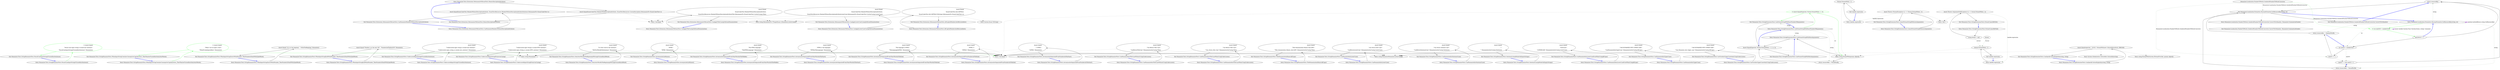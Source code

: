 digraph  {
n0 [cluster="Humanizer.Tests.Extensions.DehumanizeToEnumTests.HonorsDescriptionAttribute()", label="Entry Humanizer.Tests.Extensions.DehumanizeToEnumTests.HonorsDescriptionAttribute()", span="7-7"];
n1 [cluster="Humanizer.Tests.Extensions.DehumanizeToEnumTests.HonorsDescriptionAttribute()", label="Assert.Equal(EnumUnderTest.MemberWithDescriptionAttribute, EnumTestsResources.CustomDescription.DehumanizeTo<EnumUnderTest>())", span="9-9"];
n2 [cluster="Humanizer.Tests.Extensions.DehumanizeToEnumTests.HonorsDescriptionAttribute()", label="Exit Humanizer.Tests.Extensions.DehumanizeToEnumTests.HonorsDescriptionAttribute()", span="7-7"];
n3 [cluster="string.DehumanizeTo<TTargetEnum>(Humanizer.LetterCasing?)", label="Entry string.DehumanizeTo<TTargetEnum>(Humanizer.LetterCasing?)", span="6-6"];
n4 [cluster="Unk.Equal", label="Entry Unk.Equal", span=""];
n5 [cluster="Humanizer.Tests.Extensions.DehumanizeToEnumTests.CanHumanizeMembersWithoutDescriptionAttribute()", label="Entry Humanizer.Tests.Extensions.DehumanizeToEnumTests.CanHumanizeMembersWithoutDescriptionAttribute()", span="13-13"];
n6 [cluster="Humanizer.Tests.Extensions.DehumanizeToEnumTests.CanHumanizeMembersWithoutDescriptionAttribute()", label="Assert.Equal(EnumUnderTest.MemberWithoutDescriptionAttribute, EnumTestsResources.MemberWithoutDescriptionAttributeSentence.DehumanizeTo<EnumUnderTest>())", span="15-15"];
n7 [cluster="Humanizer.Tests.Extensions.DehumanizeToEnumTests.CanHumanizeMembersWithoutDescriptionAttribute()", label="Exit Humanizer.Tests.Extensions.DehumanizeToEnumTests.CanHumanizeMembersWithoutDescriptionAttribute()", span="13-13"];
n8 [cluster="Humanizer.Tests.Extensions.DehumanizeToEnumTests.CanApplyTitleCasingOnEnumHumanization()", label="Entry Humanizer.Tests.Extensions.DehumanizeToEnumTests.CanApplyTitleCasingOnEnumHumanization()", span="19-19"];
n9 [cluster="Humanizer.Tests.Extensions.DehumanizeToEnumTests.CanApplyTitleCasingOnEnumHumanization()", label="Assert.Equal(\r\n                EnumUnderTest.MemberWithoutDescriptionAttribute,\r\n                EnumTestsResources.MemberWithoutDescriptionAttributeTitle.DehumanizeTo<EnumUnderTest>(LetterCasing.Title))", span="21-23"];
n10 [cluster="Humanizer.Tests.Extensions.DehumanizeToEnumTests.CanApplyTitleCasingOnEnumHumanization()", label="Exit Humanizer.Tests.Extensions.DehumanizeToEnumTests.CanApplyTitleCasingOnEnumHumanization()", span="19-19"];
n11 [cluster="Humanizer.Tests.Extensions.DehumanizeToEnumTests.CanApplyLowerCaseCasingOnEnumHumanization()", label="Entry Humanizer.Tests.Extensions.DehumanizeToEnumTests.CanApplyLowerCaseCasingOnEnumHumanization()", span="27-27"];
n12 [cluster="Humanizer.Tests.Extensions.DehumanizeToEnumTests.CanApplyLowerCaseCasingOnEnumHumanization()", label="Assert.Equal(\r\n                EnumUnderTest.MemberWithoutDescriptionAttribute,\r\n                EnumTestsResources.MemberWithoutDescriptionAttributeLowerCase.DehumanizeTo<EnumUnderTest>(LetterCasing.LowerCase))", span="29-31"];
n13 [cluster="Humanizer.Tests.Extensions.DehumanizeToEnumTests.CanApplyLowerCaseCasingOnEnumHumanization()", label="Exit Humanizer.Tests.Extensions.DehumanizeToEnumTests.CanApplyLowerCaseCasingOnEnumHumanization()", span="27-27"];
n14 [cluster="Humanizer.Tests.Extensions.DehumanizeToEnumTests.AllCapitalMembersAreReturnedAsIs()", label="Entry Humanizer.Tests.Extensions.DehumanizeToEnumTests.AllCapitalMembersAreReturnedAsIs()", span="35-35"];
n15 [cluster="Humanizer.Tests.Extensions.DehumanizeToEnumTests.AllCapitalMembersAreReturnedAsIs()", label="Assert.Equal(\r\n                EnumUnderTest.ALLCAPITALS,\r\n                EnumUnderTest.ALLCAPITALS.ToString().DehumanizeTo<EnumUnderTest>())", span="37-39"];
n16 [cluster="Humanizer.Tests.Extensions.DehumanizeToEnumTests.AllCapitalMembersAreReturnedAsIs()", label="Exit Humanizer.Tests.Extensions.DehumanizeToEnumTests.AllCapitalMembersAreReturnedAsIs()", span="35-35"];
n17 [cluster="System.Enum.ToString()", label="Entry System.Enum.ToString()", span="0-0"];
d1 [cluster="Humanizer.Tests.StringHumanizeTests.PascalCaseInputStringIsTurnedIntoSentence()", color=green, community=0, label="0: Assert.Equal(\r\n                ''Pascal case input string is turned into sentence'',\r\n                ''PascalCaseInputStringIsTurnedIntoSentence''.Humanize())", span="9-11"];
d0 [cluster="Humanizer.Tests.StringHumanizeTests.PascalCaseInputStringIsTurnedIntoSentence()", label="Entry Humanizer.Tests.StringHumanizeTests.PascalCaseInputStringIsTurnedIntoSentence()", span="7-7"];
d2 [cluster="Humanizer.Tests.StringHumanizeTests.PascalCaseInputStringIsTurnedIntoSentence()", label="Exit Humanizer.Tests.StringHumanizeTests.PascalCaseInputStringIsTurnedIntoSentence()", span="7-7"];
d3 [cluster="string.Humanize()", label="Entry string.Humanize()", span="42-42"];
d4 [cluster="Unk.Equal", label="Entry Unk.Equal", span=""];
d6 [cluster="Humanizer.Tests.StringHumanizeTests.WhenInputStringContainsConsequtiveCaptialLetters_ThenTheyAreTurnedIntoOneLetterWords()", color=green, community=0, label="0: Assert.Equal(\r\n                ''When I use an input a here'',\r\n                ''WhenIUseAnInputAHere''.Humanize())", span="17-19"];
d5 [cluster="Humanizer.Tests.StringHumanizeTests.WhenInputStringContainsConsequtiveCaptialLetters_ThenTheyAreTurnedIntoOneLetterWords()", label="Entry Humanizer.Tests.StringHumanizeTests.WhenInputStringContainsConsequtiveCaptialLetters_ThenTheyAreTurnedIntoOneLetterWords()", span="15-15"];
d7 [cluster="Humanizer.Tests.StringHumanizeTests.WhenInputStringContainsConsequtiveCaptialLetters_ThenTheyAreTurnedIntoOneLetterWords()", label="Exit Humanizer.Tests.StringHumanizeTests.WhenInputStringContainsConsequtiveCaptialLetters_ThenTheyAreTurnedIntoOneLetterWords()", span="15-15"];
d9 [cluster="Humanizer.Tests.StringHumanizeTests.WhenInputStringStartsWithANumber_ThenNumberIsDealtWithLikeAWord()", label="Assert.Equal(''10 is in the begining'', ''10IsInTheBegining''.Humanize())", span="25-25"];
d12 [cluster="Humanizer.Tests.StringHumanizeTests.WhenInputStringEndWithANumber_ThenNumberIsDealtWithLikeAWord()", label="Assert.Equal(''Number is at the end 100'', ''NumberIsAtTheEnd100''.Humanize())", span="31-31"];
d15 [cluster="Humanizer.Tests.StringHumanizeTests.UnderscoredInputStringIsTurnedIntoSentence()", label="Assert.Equal(\r\n                ''Underscored input string is turned into sentence'',\r\n                ''Underscored_input_string_is_turned_into_sentence''.Humanize())", span="37-39"];
d18 [cluster="Humanizer.Tests.StringHumanizeTests.UnderscoredInputStringPreservesCasing()", label="Assert.Equal(\r\n                ''Underscored input String is turned INTO sentence'',\r\n                ''Underscored_input_String_is_turned_INTO_sentence''.Humanize())", span="45-47"];
d21 [cluster="Humanizer.Tests.StringHumanizeTests.OneLetterWordInTheBeginningOfStringIsTurnedIntoAWord()", label="Assert.Equal(\r\n                ''X is first word in the sentence'',\r\n                ''XIsFirstWordInTheSentence''.Humanize())", span="53-55"];
d24 [cluster="Humanizer.Tests.StringHumanizeTests.AcronymsAreLeftIntact()", label="Assert.Equal(\r\n                ''HTML'',\r\n                ''HTML''.Humanize())", span="61-63"];
d27 [cluster="Humanizer.Tests.StringHumanizeTests.AcronymsAreSeparatedFromOtherWordsInTheMiddle()", label="Assert.Equal(\r\n                ''The HTML language'',\r\n                ''TheHTMLLanguage''.Humanize())", span="69-71"];
d30 [cluster="Humanizer.Tests.StringHumanizeTests.AcronymsAreSeparatedFromOtherWordsInTheStart()", label="Assert.Equal(\r\n                ''HTML is the language'',\r\n                ''HTMLIsTheLanguage''.Humanize())", span="77-79"];
d33 [cluster="Humanizer.Tests.StringHumanizeTests.AcronymsAreSeparatedFromOtherWordsInTheEnd()", label="Assert.Equal(\r\n                ''The language is HTML'',\r\n                ''TheLanguageIsHTML''.Humanize())", span="85-87"];
d36 [cluster="Humanizer.Tests.StringHumanizeTests.AcronymsAreSeparatedFromNumbersInTheEnd()", label="Assert.Equal(\r\n                ''HTML 5'',\r\n                ''HTML5''.Humanize())", span="93-95"];
d39 [cluster="Humanizer.Tests.StringHumanizeTests.AcronymsAreSeparatedFromNumbersInTheStart()", label="Assert.Equal(\r\n                ''1 HTML'',\r\n                ''1HTML''.Humanize())", span="101-103"];
d42 [cluster="Humanizer.Tests.StringHumanizeTests.CanHumanizeIntoTitleCaseWithoutUsingUnderscores()", label="Assert.Equal(\r\n                ''Can Return Title Case'',\r\n                ''CanReturnTitleCase''.Humanize(LetterCasing.Title))", span="109-111"];
d46 [cluster="Humanizer.Tests.StringHumanizeTests.CanHumanizeIntoTitleCaseWhenUsingUnderscores()", label="Assert.Equal(\r\n                ''Can Return Title Case'',\r\n                ''Can_return_title_Case''.Humanize(LetterCasing.Title))", span="117-119"];
d49 [cluster="Humanizer.Tests.StringHumanizeTests.TitleHumanizationHonorsAllCaps()", label="Assert.Equal(\r\n                ''Title Humanization Honors ALLCAPS'',\r\n                ''Title_humanization_Honors_ALLCAPS''.Humanize(LetterCasing.Title))", span="125-127"];
d52 [cluster="Humanizer.Tests.StringHumanizeTests.CanHumanizeIntoLowerCase()", label="Assert.Equal(\r\n                ''can return lower case'',\r\n                ''CanReturnLowerCase''.Humanize(LetterCasing.LowerCase))", span="133-135"];
d55 [cluster="Humanizer.Tests.StringHumanizeTests.CanHumanizeIntoSentenceCase()", label="Assert.Equal(\r\n                ''Can return sentence case'',\r\n                ''CanReturnSentenceCase''.Humanize(LetterCasing.Sentence))", span="141-143"];
d58 [cluster="Humanizer.Tests.StringHumanizeTests.SentenceCasingWorksOnEmptyStrings()", label="Assert.Equal(\r\n                '''',\r\n                ''''.Humanize(LetterCasing.Sentence))", span="149-151"];
d61 [cluster="Humanizer.Tests.StringHumanizeTests.CanHumanizeIntoLowerCaseEvenWhenUsingAllCaps()", label="Assert.Equal(\r\n                ''lowercase'',\r\n                ''LOWERCASE''.Humanize(LetterCasing.LowerCase))", span="157-159"];
d64 [cluster="Humanizer.Tests.StringHumanizeTests.CanHumanizeIntoUpperCase()", label="Assert.Equal(\r\n                ''CAN HUMANIZE INTO UPPER CASE'',\r\n                ''CanHumanizeIntoUpperCase''.Humanize(LetterCasing.AllCaps))", span="165-167"];
d67 [cluster="Humanizer.Tests.StringHumanizeTests.CanTurnIntoUpperCasewhenUsingUnderscores()", label="Assert.Equal(\r\n                ''CAN HUMANIZE INTO UPPER CASE'',\r\n                ''Can_Humanize_into_Upper_case''.Humanize(LetterCasing.AllCaps))", span="173-175"];
d8 [cluster="Humanizer.Tests.StringHumanizeTests.WhenInputStringStartsWithANumber_ThenNumberIsDealtWithLikeAWord()", label="Entry Humanizer.Tests.StringHumanizeTests.WhenInputStringStartsWithANumber_ThenNumberIsDealtWithLikeAWord()", span="23-23"];
d10 [cluster="Humanizer.Tests.StringHumanizeTests.WhenInputStringStartsWithANumber_ThenNumberIsDealtWithLikeAWord()", label="Exit Humanizer.Tests.StringHumanizeTests.WhenInputStringStartsWithANumber_ThenNumberIsDealtWithLikeAWord()", span="23-23"];
d11 [cluster="Humanizer.Tests.StringHumanizeTests.WhenInputStringEndWithANumber_ThenNumberIsDealtWithLikeAWord()", label="Entry Humanizer.Tests.StringHumanizeTests.WhenInputStringEndWithANumber_ThenNumberIsDealtWithLikeAWord()", span="29-29"];
d13 [cluster="Humanizer.Tests.StringHumanizeTests.WhenInputStringEndWithANumber_ThenNumberIsDealtWithLikeAWord()", label="Exit Humanizer.Tests.StringHumanizeTests.WhenInputStringEndWithANumber_ThenNumberIsDealtWithLikeAWord()", span="29-29"];
d14 [cluster="Humanizer.Tests.StringHumanizeTests.UnderscoredInputStringIsTurnedIntoSentence()", label="Entry Humanizer.Tests.StringHumanizeTests.UnderscoredInputStringIsTurnedIntoSentence()", span="35-35"];
d16 [cluster="Humanizer.Tests.StringHumanizeTests.UnderscoredInputStringIsTurnedIntoSentence()", label="Exit Humanizer.Tests.StringHumanizeTests.UnderscoredInputStringIsTurnedIntoSentence()", span="35-35"];
d17 [cluster="Humanizer.Tests.StringHumanizeTests.UnderscoredInputStringPreservesCasing()", label="Entry Humanizer.Tests.StringHumanizeTests.UnderscoredInputStringPreservesCasing()", span="43-43"];
d19 [cluster="Humanizer.Tests.StringHumanizeTests.UnderscoredInputStringPreservesCasing()", label="Exit Humanizer.Tests.StringHumanizeTests.UnderscoredInputStringPreservesCasing()", span="43-43"];
d20 [cluster="Humanizer.Tests.StringHumanizeTests.OneLetterWordInTheBeginningOfStringIsTurnedIntoAWord()", label="Entry Humanizer.Tests.StringHumanizeTests.OneLetterWordInTheBeginningOfStringIsTurnedIntoAWord()", span="51-51"];
d22 [cluster="Humanizer.Tests.StringHumanizeTests.OneLetterWordInTheBeginningOfStringIsTurnedIntoAWord()", label="Exit Humanizer.Tests.StringHumanizeTests.OneLetterWordInTheBeginningOfStringIsTurnedIntoAWord()", span="51-51"];
d23 [cluster="Humanizer.Tests.StringHumanizeTests.AcronymsAreLeftIntact()", label="Entry Humanizer.Tests.StringHumanizeTests.AcronymsAreLeftIntact()", span="59-59"];
d25 [cluster="Humanizer.Tests.StringHumanizeTests.AcronymsAreLeftIntact()", label="Exit Humanizer.Tests.StringHumanizeTests.AcronymsAreLeftIntact()", span="59-59"];
d26 [cluster="Humanizer.Tests.StringHumanizeTests.AcronymsAreSeparatedFromOtherWordsInTheMiddle()", label="Entry Humanizer.Tests.StringHumanizeTests.AcronymsAreSeparatedFromOtherWordsInTheMiddle()", span="67-67"];
d28 [cluster="Humanizer.Tests.StringHumanizeTests.AcronymsAreSeparatedFromOtherWordsInTheMiddle()", label="Exit Humanizer.Tests.StringHumanizeTests.AcronymsAreSeparatedFromOtherWordsInTheMiddle()", span="67-67"];
d29 [cluster="Humanizer.Tests.StringHumanizeTests.AcronymsAreSeparatedFromOtherWordsInTheStart()", label="Entry Humanizer.Tests.StringHumanizeTests.AcronymsAreSeparatedFromOtherWordsInTheStart()", span="75-75"];
d31 [cluster="Humanizer.Tests.StringHumanizeTests.AcronymsAreSeparatedFromOtherWordsInTheStart()", label="Exit Humanizer.Tests.StringHumanizeTests.AcronymsAreSeparatedFromOtherWordsInTheStart()", span="75-75"];
d32 [cluster="Humanizer.Tests.StringHumanizeTests.AcronymsAreSeparatedFromOtherWordsInTheEnd()", label="Entry Humanizer.Tests.StringHumanizeTests.AcronymsAreSeparatedFromOtherWordsInTheEnd()", span="83-83"];
d34 [cluster="Humanizer.Tests.StringHumanizeTests.AcronymsAreSeparatedFromOtherWordsInTheEnd()", label="Exit Humanizer.Tests.StringHumanizeTests.AcronymsAreSeparatedFromOtherWordsInTheEnd()", span="83-83"];
d35 [cluster="Humanizer.Tests.StringHumanizeTests.AcronymsAreSeparatedFromNumbersInTheEnd()", label="Entry Humanizer.Tests.StringHumanizeTests.AcronymsAreSeparatedFromNumbersInTheEnd()", span="91-91"];
d37 [cluster="Humanizer.Tests.StringHumanizeTests.AcronymsAreSeparatedFromNumbersInTheEnd()", label="Exit Humanizer.Tests.StringHumanizeTests.AcronymsAreSeparatedFromNumbersInTheEnd()", span="91-91"];
d38 [cluster="Humanizer.Tests.StringHumanizeTests.AcronymsAreSeparatedFromNumbersInTheStart()", label="Entry Humanizer.Tests.StringHumanizeTests.AcronymsAreSeparatedFromNumbersInTheStart()", span="99-99"];
d40 [cluster="Humanizer.Tests.StringHumanizeTests.AcronymsAreSeparatedFromNumbersInTheStart()", label="Exit Humanizer.Tests.StringHumanizeTests.AcronymsAreSeparatedFromNumbersInTheStart()", span="99-99"];
d41 [cluster="Humanizer.Tests.StringHumanizeTests.CanHumanizeIntoTitleCaseWithoutUsingUnderscores()", label="Entry Humanizer.Tests.StringHumanizeTests.CanHumanizeIntoTitleCaseWithoutUsingUnderscores()", span="107-107"];
d43 [cluster="Humanizer.Tests.StringHumanizeTests.CanHumanizeIntoTitleCaseWithoutUsingUnderscores()", label="Exit Humanizer.Tests.StringHumanizeTests.CanHumanizeIntoTitleCaseWithoutUsingUnderscores()", span="107-107"];
d44 [cluster="string.Humanize(Humanizer.LetterCasing)", label="Entry string.Humanize(Humanizer.LetterCasing)", span="60-60"];
d45 [cluster="Humanizer.Tests.StringHumanizeTests.CanHumanizeIntoTitleCaseWhenUsingUnderscores()", label="Entry Humanizer.Tests.StringHumanizeTests.CanHumanizeIntoTitleCaseWhenUsingUnderscores()", span="115-115"];
d47 [cluster="Humanizer.Tests.StringHumanizeTests.CanHumanizeIntoTitleCaseWhenUsingUnderscores()", label="Exit Humanizer.Tests.StringHumanizeTests.CanHumanizeIntoTitleCaseWhenUsingUnderscores()", span="115-115"];
d48 [cluster="Humanizer.Tests.StringHumanizeTests.TitleHumanizationHonorsAllCaps()", label="Entry Humanizer.Tests.StringHumanizeTests.TitleHumanizationHonorsAllCaps()", span="123-123"];
d50 [cluster="Humanizer.Tests.StringHumanizeTests.TitleHumanizationHonorsAllCaps()", label="Exit Humanizer.Tests.StringHumanizeTests.TitleHumanizationHonorsAllCaps()", span="123-123"];
d51 [cluster="Humanizer.Tests.StringHumanizeTests.CanHumanizeIntoLowerCase()", label="Entry Humanizer.Tests.StringHumanizeTests.CanHumanizeIntoLowerCase()", span="131-131"];
d53 [cluster="Humanizer.Tests.StringHumanizeTests.CanHumanizeIntoLowerCase()", label="Exit Humanizer.Tests.StringHumanizeTests.CanHumanizeIntoLowerCase()", span="131-131"];
d54 [cluster="Humanizer.Tests.StringHumanizeTests.CanHumanizeIntoSentenceCase()", label="Entry Humanizer.Tests.StringHumanizeTests.CanHumanizeIntoSentenceCase()", span="139-139"];
d56 [cluster="Humanizer.Tests.StringHumanizeTests.CanHumanizeIntoSentenceCase()", label="Exit Humanizer.Tests.StringHumanizeTests.CanHumanizeIntoSentenceCase()", span="139-139"];
d57 [cluster="Humanizer.Tests.StringHumanizeTests.SentenceCasingWorksOnEmptyStrings()", label="Entry Humanizer.Tests.StringHumanizeTests.SentenceCasingWorksOnEmptyStrings()", span="147-147"];
d59 [cluster="Humanizer.Tests.StringHumanizeTests.SentenceCasingWorksOnEmptyStrings()", label="Exit Humanizer.Tests.StringHumanizeTests.SentenceCasingWorksOnEmptyStrings()", span="147-147"];
d60 [cluster="Humanizer.Tests.StringHumanizeTests.CanHumanizeIntoLowerCaseEvenWhenUsingAllCaps()", label="Entry Humanizer.Tests.StringHumanizeTests.CanHumanizeIntoLowerCaseEvenWhenUsingAllCaps()", span="155-155"];
d62 [cluster="Humanizer.Tests.StringHumanizeTests.CanHumanizeIntoLowerCaseEvenWhenUsingAllCaps()", label="Exit Humanizer.Tests.StringHumanizeTests.CanHumanizeIntoLowerCaseEvenWhenUsingAllCaps()", span="155-155"];
d63 [cluster="Humanizer.Tests.StringHumanizeTests.CanHumanizeIntoUpperCase()", label="Entry Humanizer.Tests.StringHumanizeTests.CanHumanizeIntoUpperCase()", span="163-163"];
d65 [cluster="Humanizer.Tests.StringHumanizeTests.CanHumanizeIntoUpperCase()", label="Exit Humanizer.Tests.StringHumanizeTests.CanHumanizeIntoUpperCase()", span="163-163"];
d66 [cluster="Humanizer.Tests.StringHumanizeTests.CanTurnIntoUpperCasewhenUsingUnderscores()", label="Entry Humanizer.Tests.StringHumanizeTests.CanTurnIntoUpperCasewhenUsingUnderscores()", span="171-171"];
d68 [cluster="Humanizer.Tests.StringHumanizeTests.CanTurnIntoUpperCasewhenUsingUnderscores()", label="Exit Humanizer.Tests.StringHumanizeTests.CanTurnIntoUpperCasewhenUsingUnderscores()", span="171-171"];
m0_8 [cluster="Humanizer.Localisation.Formatters.RussianFormatter.GetResourceKey(string, int)", file="EnumDehumanizeExtensions.cs", label="return resourceKey;", span="21-21"];
m0_9 [cluster="Humanizer.Localisation.Formatters.RussianFormatter.GetResourceKey(string, int)", file="EnumDehumanizeExtensions.cs", label="Exit Humanizer.Localisation.Formatters.RussianFormatter.GetResourceKey(string, int)", span="7-7"];
m0_10 [cluster="Humanizer.Localisation.NumberToWords.GenderedNumberToWordsConverter.ConvertToOrdinal(int)", file="EnumDehumanizeExtensions.cs", label="Exit Humanizer.Localisation.NumberToWords.GenderedNumberToWordsConverter.ConvertToOrdinal(int)", span="34-34"];
m0_0 [cluster="Humanizer.Localisation.Formatters.RussianFormatter.GetResourceKey(string, int)", file="EnumDehumanizeExtensions.cs", label="Entry Humanizer.Localisation.Formatters.RussianFormatter.GetResourceKey(string, int)", span="7-7"];
m0_1 [cluster="Humanizer.Localisation.Formatters.RussianFormatter.GetResourceKey(string, int)", color=green, community=0, file="EnumDehumanizeExtensions.cs", label="0: var mod100 = number%100", span="9-9"];
m0_2 [cluster="Humanizer.Localisation.Formatters.RussianFormatter.GetResourceKey(string, int)", file="EnumDehumanizeExtensions.cs", label="mod100/10 != 1", span="10-10"];
m0_6 [cluster="Humanizer.Localisation.Formatters.RussianFormatter.GetResourceKey(string, int)", file="EnumDehumanizeExtensions.cs", label="mod10 > 1 && mod10 < 5", span="17-17"];
m0_7 [cluster="Humanizer.Localisation.Formatters.RussianFormatter.GetResourceKey(string, int)", file="EnumDehumanizeExtensions.cs", label="return resourceKey + PaucalPostfix;", span="18-18"];
m0_11 [cluster="Humanizer.Localisation.NumberToWords.GenderedNumberToWordsConverter.ConvertToOrdinal(int, Humanizer.GrammaticalGender)", file="EnumDehumanizeExtensions.cs", label="Entry Humanizer.Localisation.NumberToWords.GenderedNumberToWordsConverter.ConvertToOrdinal(int, Humanizer.GrammaticalGender)", span="45-45"];
m0_12 [cluster="Humanizer.Localisation.NumberToWords.GenderedNumberToWordsConverter.ConvertToOrdinal(int, Humanizer.GrammaticalGender)", file="EnumDehumanizeExtensions.cs", label="Exit Humanizer.Localisation.NumberToWords.GenderedNumberToWordsConverter.ConvertToOrdinal(int, Humanizer.GrammaticalGender)", span="45-45"];
m0_3 [cluster="Humanizer.Localisation.Formatters.RussianFormatter.GetResourceKey(string, int)", file="EnumDehumanizeExtensions.cs", label="var mod10 = number%10", span="12-12"];
m0_4 [cluster="Humanizer.Localisation.Formatters.RussianFormatter.GetResourceKey(string, int)", file="EnumDehumanizeExtensions.cs", label="mod10 == 1", span="14-14"];
m0_5 [cluster="Humanizer.Localisation.Formatters.RussianFormatter.GetResourceKey(string, int)", file="EnumDehumanizeExtensions.cs", label="return resourceKey + SingularPostfix;", span="15-15"];
m0_13 [file="EnumDehumanizeExtensions.cs", label="Humanizer.Localisation.NumberToWords.GenderedNumberToWordsConverter", span=""];
m1_0 [cluster="Humanizer.Tests.StringExtensionsTests.CanFormatStringWithExactNumberOfArguments()", file="StringDehumanizeExtensions.cs", label="Entry Humanizer.Tests.StringExtensionsTests.CanFormatStringWithExactNumberOfArguments()", span="13-13"];
m1_1 [cluster="Humanizer.Tests.StringExtensionsTests.CanFormatStringWithExactNumberOfArguments()", color=green, community=0, file="StringDehumanizeExtensions.cs", label="0: Assert.Equal(Expected, Format.FormatWith(1, 2, 3))", span="15-15"];
m1_2 [cluster="Humanizer.Tests.StringExtensionsTests.CanFormatStringWithExactNumberOfArguments()", file="StringDehumanizeExtensions.cs", label="Exit Humanizer.Tests.StringExtensionsTests.CanFormatStringWithExactNumberOfArguments()", span="13-13"];
m1_3 [cluster="string.FormatWith(params object[])", file="StringDehumanizeExtensions.cs", label="Entry string.FormatWith(params object[])", span="15-15"];
m1_4 [cluster="Humanizer.Localisation.Formatters.ArabicFormatter.GetResourceKey(string, int)", file="StringDehumanizeExtensions.cs", label="return resourceKey + PluralPostfix;", span="15-15"];
m1_5 [cluster="Humanizer.Tests.StringExtensionsTests.CanFormatStringWithMoreArguments()", file="StringDehumanizeExtensions.cs", label="Entry Humanizer.Tests.StringExtensionsTests.CanFormatStringWithMoreArguments()", span="19-19"];
m1_6 [cluster="Humanizer.Tests.StringExtensionsTests.CanFormatStringWithMoreArguments()", file="StringDehumanizeExtensions.cs", label="Assert.Equal(Expected, Format.FormatWith(1, 2, 3, 4, 5))", span="21-21"];
m1_11 [cluster="Unk.>", file="StringDehumanizeExtensions.cs", label="Entry Unk.>", span=""];
m1_7 [cluster="Humanizer.Tests.StringExtensionsTests.CanFormatStringWithMoreArguments()", file="StringDehumanizeExtensions.cs", label="Exit Humanizer.Tests.StringExtensionsTests.CanFormatStringWithMoreArguments()", span="19-19"];
m1_15 [cluster="Humanizer.Tests.StringExtensionsTests.FormatCannotBeNull()", file="StringDehumanizeExtensions.cs", label="Entry Humanizer.Tests.StringExtensionsTests.FormatCannotBeNull()", span="31-31"];
m1_16 [cluster="Humanizer.Tests.StringExtensionsTests.FormatCannotBeNull()", file="StringDehumanizeExtensions.cs", label="string format = null", span="33-33"];
m1_17 [cluster="Humanizer.Tests.StringExtensionsTests.FormatCannotBeNull()", file="StringDehumanizeExtensions.cs", label="Assert.Throws<ArgumentNullException>(() => format.FormatWith(1, 2))", span="34-34"];
m1_18 [cluster="Humanizer.Tests.StringExtensionsTests.FormatCannotBeNull()", file="StringDehumanizeExtensions.cs", label="Exit Humanizer.Tests.StringExtensionsTests.FormatCannotBeNull()", span="31-31"];
m1_26 [cluster="string.FormatWith(System.IFormatProvider, params object[])", file="StringDehumanizeExtensions.cs", label="Entry string.FormatWith(System.IFormatProvider, params object[])", span="27-27"];
m1_8 [cluster="Humanizer.Tests.StringExtensionsTests.CannotFormatStringWithLessArguments()", file="StringDehumanizeExtensions.cs", label="Entry Humanizer.Tests.StringExtensionsTests.CannotFormatStringWithLessArguments()", span="25-25"];
m1_9 [cluster="Humanizer.Tests.StringExtensionsTests.CannotFormatStringWithLessArguments()", file="StringDehumanizeExtensions.cs", label="Assert.Throws<FormatException>(() => Format.FormatWith(1, 2))", span="27-27"];
m1_10 [cluster="Humanizer.Tests.StringExtensionsTests.CannotFormatStringWithLessArguments()", file="StringDehumanizeExtensions.cs", label="Exit Humanizer.Tests.StringExtensionsTests.CannotFormatStringWithLessArguments()", span="25-25"];
m1_19 [cluster="lambda expression", file="StringDehumanizeExtensions.cs", label="Entry lambda expression", span="34-34"];
m1_12 [cluster="lambda expression", file="StringDehumanizeExtensions.cs", label="Entry lambda expression", span="27-27"];
m1_13 [cluster="lambda expression", file="StringDehumanizeExtensions.cs", label="Format.FormatWith(1, 2)", span="27-27"];
m1_14 [cluster="lambda expression", file="StringDehumanizeExtensions.cs", label="Exit lambda expression", span="27-27"];
m1_20 [cluster="lambda expression", file="StringDehumanizeExtensions.cs", label="format.FormatWith(1, 2)", span="34-34"];
m1_21 [cluster="lambda expression", file="StringDehumanizeExtensions.cs", label="Exit lambda expression", span="34-34"];
m1_22 [cluster="Humanizer.Tests.StringExtensionsTests.CanSpecifyCultureExplicitly(string, string)", file="StringDehumanizeExtensions.cs", label="Entry Humanizer.Tests.StringExtensionsTests.CanSpecifyCultureExplicitly(string, string)", span="40-40"];
m1_23 [cluster="Humanizer.Tests.StringExtensionsTests.CanSpecifyCultureExplicitly(string, string)", file="StringDehumanizeExtensions.cs", label="Assert.Equal(expected, ''{0:N2}''.FormatWith(new CultureInfo(culture), 6666.66))", span="42-42"];
m1_24 [cluster="Humanizer.Tests.StringExtensionsTests.CanSpecifyCultureExplicitly(string, string)", file="StringDehumanizeExtensions.cs", label="Exit Humanizer.Tests.StringExtensionsTests.CanSpecifyCultureExplicitly(string, string)", span="40-40"];
m1_25 [cluster="System.Globalization.CultureInfo.CultureInfo(string)", file="StringDehumanizeExtensions.cs", label="Entry System.Globalization.CultureInfo.CultureInfo(string)", span="0-0"];
m1_27 [file="StringDehumanizeExtensions.cs", label=format, span=""];
n0 -> n1  [key=0, style=solid];
n1 -> n2  [key=0, style=solid];
n1 -> n3  [key=2, style=dotted];
n1 -> n4  [key=2, style=dotted];
n2 -> n0  [color=blue, key=0, style=bold];
n5 -> n6  [key=0, style=solid];
n6 -> n7  [key=0, style=solid];
n6 -> n3  [key=2, style=dotted];
n6 -> n4  [key=2, style=dotted];
n7 -> n5  [color=blue, key=0, style=bold];
n8 -> n9  [key=0, style=solid];
n9 -> n10  [key=0, style=solid];
n9 -> n3  [key=2, style=dotted];
n9 -> n4  [key=2, style=dotted];
n10 -> n8  [color=blue, key=0, style=bold];
n11 -> n12  [key=0, style=solid];
n12 -> n13  [key=0, style=solid];
n12 -> n3  [key=2, style=dotted];
n12 -> n4  [key=2, style=dotted];
n13 -> n11  [color=blue, key=0, style=bold];
n14 -> n15  [key=0, style=solid];
n15 -> n16  [key=0, style=solid];
n15 -> n17  [key=2, style=dotted];
n15 -> n3  [key=2, style=dotted];
n15 -> n4  [key=2, style=dotted];
n16 -> n14  [color=blue, key=0, style=bold];
d1 -> d2  [color=green, key=0, style=solid];
d1 -> d3  [color=green, key=2, style=dotted];
d1 -> d4  [color=green, key=2, style=dotted];
d0 -> d1  [color=green, key=0, style=solid];
d2 -> d0  [color=blue, key=0, style=bold];
d6 -> d7  [color=green, key=0, style=solid];
d6 -> d3  [color=green, key=2, style=dotted];
d6 -> d4  [color=green, key=2, style=dotted];
d5 -> d6  [color=green, key=0, style=solid];
d7 -> d5  [color=blue, key=0, style=bold];
d9 -> d3  [key=2, style=dotted];
d9 -> d4  [key=2, style=dotted];
d9 -> d10  [key=0, style=solid];
d12 -> d3  [key=2, style=dotted];
d12 -> d4  [key=2, style=dotted];
d12 -> d13  [key=0, style=solid];
d15 -> d3  [key=2, style=dotted];
d15 -> d4  [key=2, style=dotted];
d15 -> d16  [key=0, style=solid];
d18 -> d3  [key=2, style=dotted];
d18 -> d4  [key=2, style=dotted];
d18 -> d19  [key=0, style=solid];
d21 -> d3  [key=2, style=dotted];
d21 -> d4  [key=2, style=dotted];
d21 -> d22  [key=0, style=solid];
d24 -> d3  [key=2, style=dotted];
d24 -> d4  [key=2, style=dotted];
d24 -> d25  [key=0, style=solid];
d27 -> d3  [key=2, style=dotted];
d27 -> d4  [key=2, style=dotted];
d27 -> d28  [key=0, style=solid];
d30 -> d3  [key=2, style=dotted];
d30 -> d4  [key=2, style=dotted];
d30 -> d31  [key=0, style=solid];
d33 -> d3  [key=2, style=dotted];
d33 -> d4  [key=2, style=dotted];
d33 -> d34  [key=0, style=solid];
d36 -> d3  [key=2, style=dotted];
d36 -> d4  [key=2, style=dotted];
d36 -> d37  [key=0, style=solid];
d39 -> d3  [key=2, style=dotted];
d39 -> d4  [key=2, style=dotted];
d39 -> d40  [key=0, style=solid];
d42 -> d4  [key=2, style=dotted];
d42 -> d43  [key=0, style=solid];
d42 -> d44  [key=2, style=dotted];
d46 -> d4  [key=2, style=dotted];
d46 -> d47  [key=0, style=solid];
d46 -> d44  [key=2, style=dotted];
d49 -> d4  [key=2, style=dotted];
d49 -> d50  [key=0, style=solid];
d49 -> d44  [key=2, style=dotted];
d52 -> d4  [key=2, style=dotted];
d52 -> d53  [key=0, style=solid];
d52 -> d44  [key=2, style=dotted];
d55 -> d4  [key=2, style=dotted];
d55 -> d56  [key=0, style=solid];
d55 -> d44  [key=2, style=dotted];
d58 -> d4  [key=2, style=dotted];
d58 -> d59  [key=0, style=solid];
d58 -> d44  [key=2, style=dotted];
d61 -> d4  [key=2, style=dotted];
d61 -> d62  [key=0, style=solid];
d61 -> d44  [key=2, style=dotted];
d64 -> d4  [key=2, style=dotted];
d64 -> d65  [key=0, style=solid];
d64 -> d44  [key=2, style=dotted];
d67 -> d4  [key=2, style=dotted];
d67 -> d68  [key=0, style=solid];
d67 -> d44  [key=2, style=dotted];
d8 -> d9  [key=0, style=solid];
d10 -> d8  [color=blue, key=0, style=bold];
d11 -> d12  [key=0, style=solid];
d13 -> d11  [color=blue, key=0, style=bold];
d14 -> d15  [key=0, style=solid];
d16 -> d14  [color=blue, key=0, style=bold];
d17 -> d18  [key=0, style=solid];
d19 -> d17  [color=blue, key=0, style=bold];
d20 -> d21  [key=0, style=solid];
d22 -> d20  [color=blue, key=0, style=bold];
d23 -> d24  [key=0, style=solid];
d25 -> d23  [color=blue, key=0, style=bold];
d26 -> d27  [key=0, style=solid];
d28 -> d26  [color=blue, key=0, style=bold];
d29 -> d30  [key=0, style=solid];
d31 -> d29  [color=blue, key=0, style=bold];
d32 -> d33  [key=0, style=solid];
d34 -> d32  [color=blue, key=0, style=bold];
d35 -> d36  [key=0, style=solid];
d37 -> d35  [color=blue, key=0, style=bold];
d38 -> d39  [key=0, style=solid];
d40 -> d38  [color=blue, key=0, style=bold];
d41 -> d42  [key=0, style=solid];
d43 -> d41  [color=blue, key=0, style=bold];
d45 -> d46  [key=0, style=solid];
d47 -> d45  [color=blue, key=0, style=bold];
d48 -> d49  [key=0, style=solid];
d50 -> d48  [color=blue, key=0, style=bold];
d51 -> d52  [key=0, style=solid];
d53 -> d51  [color=blue, key=0, style=bold];
d54 -> d55  [key=0, style=solid];
d56 -> d54  [color=blue, key=0, style=bold];
d57 -> d58  [key=0, style=solid];
d59 -> d57  [color=blue, key=0, style=bold];
d60 -> d61  [key=0, style=solid];
d62 -> d60  [color=blue, key=0, style=bold];
d63 -> d64  [key=0, style=solid];
d65 -> d63  [color=blue, key=0, style=bold];
d66 -> d67  [key=0, style=solid];
d68 -> d66  [color=blue, key=0, style=bold];
m0_8 -> m0_9  [key=0, style=solid];
m0_9 -> m0_10  [key=0, style=solid];
m0_9 -> m0_11  [key=2, style=dotted];
m0_9 -> m0_0  [color=blue, key=0, style=bold];
m0_10 -> m0_8  [color=blue, key=0, style=bold];
m0_0 -> m0_1  [color=green, key=0, style=solid];
m0_0 -> m0_3  [color=darkseagreen4, key=1, label=int, style=dashed];
m0_0 -> m0_5  [color=darkseagreen4, key=1, label=string, style=dashed];
m0_0 -> m0_7  [color=darkseagreen4, key=1, label=string, style=dashed];
m0_0 -> m0_8  [color=darkseagreen4, key=1, label=string, style=dashed];
m0_0 -> m0_0  [color=darkorchid, key=3, label="method methodReturn string GetResourceKey", style=bold];
m0_1 -> m0_2  [color=green, key=0, style=solid];
m0_1 -> m0_1  [color=darkorchid, key=3, label="Local variable System.Func<System.Enum, string> humanize", style=bold];
m0_2 -> m0_0  [color=blue, key=0, style=bold];
m0_2 -> m0_3  [key=0, style=solid];
m0_2 -> m0_8  [key=0, style=solid];
m0_6 -> m0_7  [key=0, style=solid];
m0_6 -> m0_8  [key=0, style=solid];
m0_7 -> m0_6  [color=blue, key=0, style=bold];
m0_7 -> m0_9  [key=0, style=solid];
m0_11 -> m0_12  [key=0, style=solid];
m0_12 -> m0_11  [color=blue, key=0, style=bold];
m0_3 -> m0_4  [key=0, style=solid];
m0_3 -> m0_6  [color=darkseagreen4, key=1, label=mod10, style=dashed];
m0_4 -> m0_5  [key=0, style=solid];
m0_4 -> m0_6  [key=2, style=dotted];
m0_5 -> m0_3  [color=blue, key=0, style=bold];
m0_5 -> m0_9  [key=0, style=solid];
m0_13 -> m0_1  [color=green, key=1, label="Humanizer.Localisation.NumberToWords.GenderedNumberToWordsConverter", style=dashed];
m0_13 -> m0_4  [color=darkseagreen4, key=1, label="Humanizer.Localisation.NumberToWords.GenderedNumberToWordsConverter", style=dashed];
m0_13 -> m0_9  [color=darkseagreen4, key=1, label="Humanizer.Localisation.NumberToWords.GenderedNumberToWordsConverter", style=dashed];
m1_0 -> m1_1  [color=green, key=0, style=solid];
m1_0 -> m1_2  [color=darkseagreen4, key=1, label=string, style=dashed];
m1_0 -> m1_3  [color=darkseagreen4, key=1, label=int, style=dashed];
m1_0 -> m1_4  [color=darkseagreen4, key=1, label=string, style=dashed];
m1_0 -> m1_5  [color=darkseagreen4, key=1, label=string, style=dashed];
m1_1 -> m1_2  [color=green, key=0, style=solid];
m1_1 -> m1_3  [color=green, key=0, style=solid];
m1_1 -> d4  [key=2, style=dotted];
m1_2 -> m1_6  [key=0, style=solid];
m1_2 -> m1_0  [color=blue, key=0, style=bold];
m1_3 -> m1_4  [key=0, style=solid];
m1_3 -> m1_5  [key=0, style=solid];
m1_4 -> m1_6  [key=0, style=solid];
m1_5 -> m1_6  [key=0, style=solid];
m1_6 -> m1_0  [color=blue, key=0, style=bold];
m1_6 -> m1_7  [key=0, style=solid];
m1_6 -> m1_3  [key=2, style=dotted];
m1_6 -> d4  [key=2, style=dotted];
m1_7 -> m1_5  [color=blue, key=0, style=bold];
m1_15 -> m1_16  [key=0, style=solid];
m1_16 -> m1_17  [key=0, style=solid];
m1_16 -> m1_20  [color=darkseagreen4, key=1, label=format, style=dashed];
m1_17 -> m1_18  [key=0, style=solid];
m1_17 -> m1_11  [key=2, style=dotted];
m1_17 -> m1_19  [color=darkseagreen4, key=1, label="lambda expression", style=dashed];
m1_18 -> m1_15  [color=blue, key=0, style=bold];
m1_8 -> m1_9  [key=0, style=solid];
m1_9 -> m1_10  [key=0, style=solid];
m1_9 -> m1_11  [key=2, style=dotted];
m1_9 -> m1_12  [color=darkseagreen4, key=1, label="lambda expression", style=dashed];
m1_10 -> m1_8  [color=blue, key=0, style=bold];
m1_19 -> m1_20  [key=0, style=solid];
m1_12 -> m1_13  [key=0, style=solid];
m1_13 -> m1_14  [key=0, style=solid];
m1_13 -> m1_3  [key=2, style=dotted];
m1_14 -> m1_12  [color=blue, key=0, style=bold];
m1_20 -> m1_21  [key=0, style=solid];
m1_20 -> m1_3  [key=2, style=dotted];
m1_21 -> m1_19  [color=blue, key=0, style=bold];
m1_22 -> m1_23  [key=0, style=solid];
m1_23 -> m1_24  [key=0, style=solid];
m1_23 -> m1_25  [key=2, style=dotted];
m1_23 -> m1_26  [key=2, style=dotted];
m1_23 -> d4  [key=2, style=dotted];
m1_24 -> m1_22  [color=blue, key=0, style=bold];
m1_27 -> m1_20  [color=darkseagreen4, key=1, label=format, style=dashed];
}
